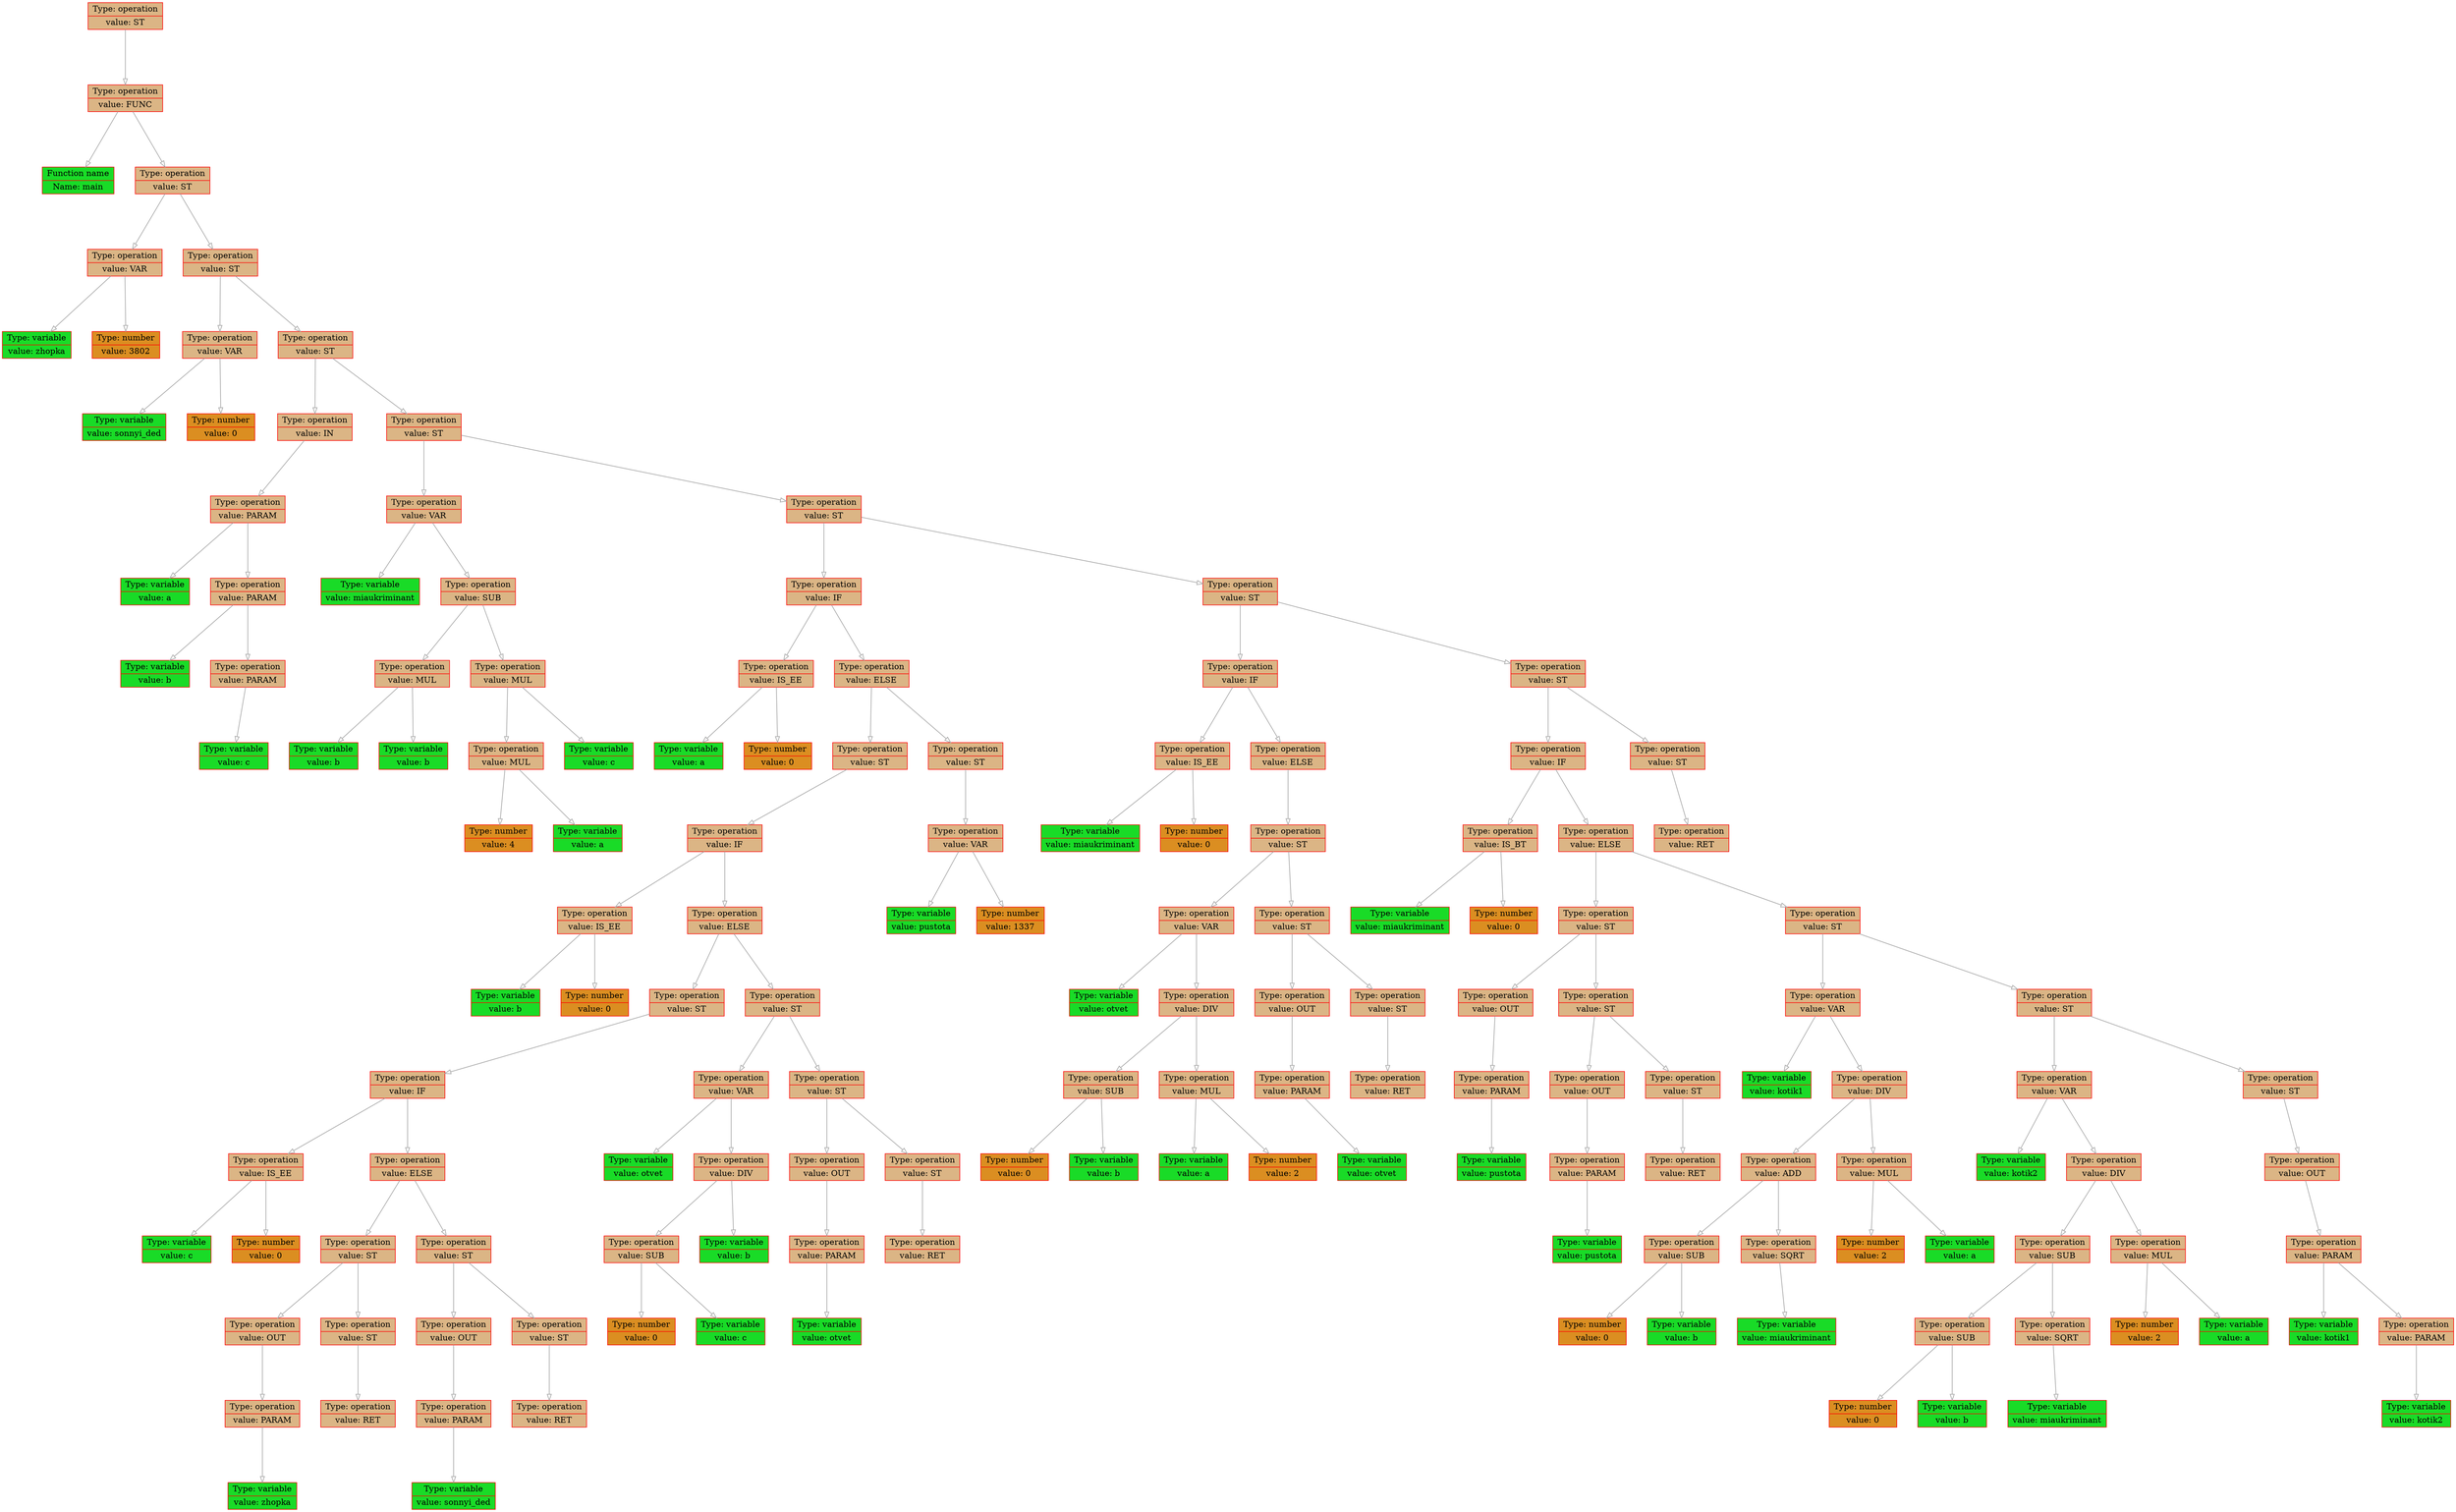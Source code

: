 
    digraph g {
        dpi      = 200;
        fontname = "Comic Sans MS";
        fontsize = 20;
        rankdir   =  TB;
        edge [color = darkgrey, arrowhead = onormal, arrowsize = 1, penwidth = 1.2]
        graph[fillcolor = lightgreen, ranksep = 1.3, nodesep = 0.5,
        style = "rounded, filled",color = green, penwidth = 2]

    Node0000024465c242c0[shape=record, width=0.2, style="filled", color="red", fillcolor="#DBB585",label=" {Type: operation | value: ST}"] 
 
Node0000024465c24260[shape=record, width=0.2, style="filled", color="red", fillcolor="#DBB585",label=" {Type: operation | value: FUNC}"] 
 
Node0000024465e11cc0[shape=record, width=0.2, style="filled", color="red", fillcolor="#19DB27",label=" {Function name | Name: main}"] 
 
Node0000024465c24170[shape=record, width=0.2, style="filled", color="red", fillcolor="#DBB585",label=" {Type: operation | value: ST}"] 
 
Node0000024465e11d50[shape=record, width=0.2, style="filled", color="red", fillcolor="#DBB585",label=" {Type: operation | value: VAR}"] 
 
Node0000024465e11cf0[shape=record, width=0.2, style="filled", color="red", fillcolor="#19DB27",label=" {Type: variable | value: zhopka}"] 
 
Node0000024465e11d20[shape=record, width=0.2, style="filled", color="red", fillcolor="#DB8E21",label=" {Type: number | value: 3802}"] 
 
Node0000024465c24140[shape=record, width=0.2, style="filled", color="red", fillcolor="#DBB585",label=" {Type: operation | value: ST}"] 
 
Node0000024465e1edd0[shape=record, width=0.2, style="filled", color="red", fillcolor="#DBB585",label=" {Type: operation | value: VAR}"] 
 
Node0000024465e11d80[shape=record, width=0.2, style="filled", color="red", fillcolor="#19DB27",label=" {Type: variable | value: sonnyi_ded}"] 
 
Node0000024465e11db0[shape=record, width=0.2, style="filled", color="red", fillcolor="#DB8E21",label=" {Type: number | value: 0}"] 
 
Node0000024465c240e0[shape=record, width=0.2, style="filled", color="red", fillcolor="#DBB585",label=" {Type: operation | value: ST}"] 
 
Node0000024465e1ef20[shape=record, width=0.2, style="filled", color="red", fillcolor="#DBB585",label=" {Type: operation | value: IN}"] 
 
Node0000024465e1eef0[shape=record, width=0.2, style="filled", color="red", fillcolor="#DBB585",label=" {Type: operation | value: PARAM}"] 
 
Node0000024465e1ee00[shape=record, width=0.2, style="filled", color="red", fillcolor="#19DB27",label=" {Type: variable | value: a}"] 
 
Node0000024465e1eec0[shape=record, width=0.2, style="filled", color="red", fillcolor="#DBB585",label=" {Type: operation | value: PARAM}"] 
 
Node0000024465e1ee30[shape=record, width=0.2, style="filled", color="red", fillcolor="#19DB27",label=" {Type: variable | value: b}"] 
 
Node0000024465e1ee90[shape=record, width=0.2, style="filled", color="red", fillcolor="#DBB585",label=" {Type: operation | value: PARAM}"] 
 
Node0000024465e1ee60[shape=record, width=0.2, style="filled", color="red", fillcolor="#19DB27",label=" {Type: variable | value: c}"] 
 
Node0000024465c240b0[shape=record, width=0.2, style="filled", color="red", fillcolor="#DBB585",label=" {Type: operation | value: ST}"] 
 
Node0000024465c22b60[shape=record, width=0.2, style="filled", color="red", fillcolor="#DBB585",label=" {Type: operation | value: VAR}"] 
 
Node0000024465c22b90[shape=record, width=0.2, style="filled", color="red", fillcolor="#19DB27",label=" {Type: variable | value: miaukriminant}"] 
 
Node0000024465c22b00[shape=record, width=0.2, style="filled", color="red", fillcolor="#DBB585",label=" {Type: operation | value: SUB}"] 
 
Node0000024465c22ad0[shape=record, width=0.2, style="filled", color="red", fillcolor="#DBB585",label=" {Type: operation | value: MUL}"] 
 
Node0000024465c22b30[shape=record, width=0.2, style="filled", color="red", fillcolor="#19DB27",label=" {Type: variable | value: b}"] 
 
Node0000024465c22920[shape=record, width=0.2, style="filled", color="red", fillcolor="#19DB27",label=" {Type: variable | value: b}"] 
 
Node0000024465c22bc0[shape=record, width=0.2, style="filled", color="red", fillcolor="#DBB585",label=" {Type: operation | value: MUL}"] 
 
Node0000024465c22c50[shape=record, width=0.2, style="filled", color="red", fillcolor="#DBB585",label=" {Type: operation | value: MUL}"] 
 
Node0000024465c22bf0[shape=record, width=0.2, style="filled", color="red", fillcolor="#DB8E21",label=" {Type: number | value: 4}"] 
 
Node0000024465c22c20[shape=record, width=0.2, style="filled", color="red", fillcolor="#19DB27",label=" {Type: variable | value: a}"] 
 
Node0000024465c228f0[shape=record, width=0.2, style="filled", color="red", fillcolor="#19DB27",label=" {Type: variable | value: c}"] 
 
Node0000024465c24470[shape=record, width=0.2, style="filled", color="red", fillcolor="#DBB585",label=" {Type: operation | value: ST}"] 
 
Node0000024465c22e50[shape=record, width=0.2, style="filled", color="red", fillcolor="#DBB585",label=" {Type: operation | value: IF}"] 
 
Node0000024465c22980[shape=record, width=0.2, style="filled", color="red", fillcolor="#DBB585",label=" {Type: operation | value: IS_EE}"] 
 
Node0000024465c22950[shape=record, width=0.2, style="filled", color="red", fillcolor="#19DB27",label=" {Type: variable | value: a}"] 
 
Node0000024465c229b0[shape=record, width=0.2, style="filled", color="red", fillcolor="#DB8E21",label=" {Type: number | value: 0}"] 
 
Node0000024465c233c0[shape=record, width=0.2, style="filled", color="red", fillcolor="#DBB585",label=" {Type: operation | value: ELSE}"] 
 
Node0000024465c22f10[shape=record, width=0.2, style="filled", color="red", fillcolor="#DBB585",label=" {Type: operation | value: ST}"] 
 
Node0000024465c22ee0[shape=record, width=0.2, style="filled", color="red", fillcolor="#DBB585",label=" {Type: operation | value: IF}"] 
 
Node0000024465c22a40[shape=record, width=0.2, style="filled", color="red", fillcolor="#DBB585",label=" {Type: operation | value: IS_EE}"] 
 
Node0000024465c229e0[shape=record, width=0.2, style="filled", color="red", fillcolor="#19DB27",label=" {Type: variable | value: b}"] 
 
Node0000024465c22a10[shape=record, width=0.2, style="filled", color="red", fillcolor="#DB8E21",label=" {Type: number | value: 0}"] 
 
Node0000024465c23330[shape=record, width=0.2, style="filled", color="red", fillcolor="#DBB585",label=" {Type: operation | value: ELSE}"] 
 
Node0000024465c22e20[shape=record, width=0.2, style="filled", color="red", fillcolor="#DBB585",label=" {Type: operation | value: ST}"] 
 
Node0000024465c23270[shape=record, width=0.2, style="filled", color="red", fillcolor="#DBB585",label=" {Type: operation | value: IF}"] 
 
Node0000024465c233f0[shape=record, width=0.2, style="filled", color="red", fillcolor="#DBB585",label=" {Type: operation | value: IS_EE}"] 
 
Node0000024465c22a70[shape=record, width=0.2, style="filled", color="red", fillcolor="#19DB27",label=" {Type: variable | value: c}"] 
 
Node0000024465c22aa0[shape=record, width=0.2, style="filled", color="red", fillcolor="#DB8E21",label=" {Type: number | value: 0}"] 
 
Node0000024465c23060[shape=record, width=0.2, style="filled", color="red", fillcolor="#DBB585",label=" {Type: operation | value: ELSE}"] 
 
Node0000024465c22d60[shape=record, width=0.2, style="filled", color="red", fillcolor="#DBB585",label=" {Type: operation | value: ST}"] 
 
Node0000024465c22e80[shape=record, width=0.2, style="filled", color="red", fillcolor="#DBB585",label=" {Type: operation | value: OUT}"] 
 
Node0000024465c23360[shape=record, width=0.2, style="filled", color="red", fillcolor="#DBB585",label=" {Type: operation | value: PARAM}"] 
 
Node0000024465c23450[shape=record, width=0.2, style="filled", color="red", fillcolor="#19DB27",label=" {Type: variable | value: zhopka}"] 
 
Node0000024465c23000[shape=record, width=0.2, style="filled", color="red", fillcolor="#DBB585",label=" {Type: operation | value: ST}"] 
 
Node0000024465c23480[shape=record, width=0.2, style="filled", color="red", fillcolor="#DBB585",label=" {Type: operation | value: RET}"] 
 
Node0000024465c230c0[shape=record, width=0.2, style="filled", color="red", fillcolor="#DBB585",label=" {Type: operation | value: ST}"] 
 
Node0000024465c22d30[shape=record, width=0.2, style="filled", color="red", fillcolor="#DBB585",label=" {Type: operation | value: OUT}"] 
 
Node0000024465c23420[shape=record, width=0.2, style="filled", color="red", fillcolor="#DBB585",label=" {Type: operation | value: PARAM}"] 
 
Node0000024465c23300[shape=record, width=0.2, style="filled", color="red", fillcolor="#19DB27",label=" {Type: variable | value: sonnyi_ded}"] 
 
Node0000024465c23030[shape=record, width=0.2, style="filled", color="red", fillcolor="#DBB585",label=" {Type: operation | value: ST}"] 
 
Node0000024465c22d00[shape=record, width=0.2, style="filled", color="red", fillcolor="#DBB585",label=" {Type: operation | value: RET}"] 
 
Node0000024465c23120[shape=record, width=0.2, style="filled", color="red", fillcolor="#DBB585",label=" {Type: operation | value: ST}"] 
 
Node0000024465c22d90[shape=record, width=0.2, style="filled", color="red", fillcolor="#DBB585",label=" {Type: operation | value: VAR}"] 
 
Node0000024465c22df0[shape=record, width=0.2, style="filled", color="red", fillcolor="#19DB27",label=" {Type: variable | value: otvet}"] 
 
Node0000024465c23210[shape=record, width=0.2, style="filled", color="red", fillcolor="#DBB585",label=" {Type: operation | value: DIV}"] 
 
Node0000024465c22fa0[shape=record, width=0.2, style="filled", color="red", fillcolor="#DBB585",label=" {Type: operation | value: SUB}"] 
 
Node0000024465c22f70[shape=record, width=0.2, style="filled", color="red", fillcolor="#DB8E21",label=" {Type: number | value: 0}"] 
 
Node0000024465c231b0[shape=record, width=0.2, style="filled", color="red", fillcolor="#19DB27",label=" {Type: variable | value: c}"] 
 
Node0000024465c232a0[shape=record, width=0.2, style="filled", color="red", fillcolor="#19DB27",label=" {Type: variable | value: b}"] 
 
Node0000024465c23240[shape=record, width=0.2, style="filled", color="red", fillcolor="#DBB585",label=" {Type: operation | value: ST}"] 
 
Node0000024465c22eb0[shape=record, width=0.2, style="filled", color="red", fillcolor="#DBB585",label=" {Type: operation | value: OUT}"] 
 
Node0000024465c231e0[shape=record, width=0.2, style="filled", color="red", fillcolor="#DBB585",label=" {Type: operation | value: PARAM}"] 
 
Node0000024465c23180[shape=record, width=0.2, style="filled", color="red", fillcolor="#19DB27",label=" {Type: variable | value: otvet}"] 
 
Node0000024465c230f0[shape=record, width=0.2, style="filled", color="red", fillcolor="#DBB585",label=" {Type: operation | value: ST}"] 
 
Node0000024465c22dc0[shape=record, width=0.2, style="filled", color="red", fillcolor="#DBB585",label=" {Type: operation | value: RET}"] 
 
Node0000024465c23390[shape=record, width=0.2, style="filled", color="red", fillcolor="#DBB585",label=" {Type: operation | value: ST}"] 
 
Node0000024465c23150[shape=record, width=0.2, style="filled", color="red", fillcolor="#DBB585",label=" {Type: operation | value: VAR}"] 
 
Node0000024465c23090[shape=record, width=0.2, style="filled", color="red", fillcolor="#19DB27",label=" {Type: variable | value: pustota}"] 
 
Node0000024465c232d0[shape=record, width=0.2, style="filled", color="red", fillcolor="#DB8E21",label=" {Type: number | value: 1337}"] 
 
Node0000024465c24350[shape=record, width=0.2, style="filled", color="red", fillcolor="#DBB585",label=" {Type: operation | value: ST}"] 
 
Node0000024465c237b0[shape=record, width=0.2, style="filled", color="red", fillcolor="#DBB585",label=" {Type: operation | value: IF}"] 
 
Node0000024465c238a0[shape=record, width=0.2, style="filled", color="red", fillcolor="#DBB585",label=" {Type: operation | value: IS_EE}"] 
 
Node0000024465c22f40[shape=record, width=0.2, style="filled", color="red", fillcolor="#19DB27",label=" {Type: variable | value: miaukriminant}"] 
 
Node0000024465c22fd0[shape=record, width=0.2, style="filled", color="red", fillcolor="#DB8E21",label=" {Type: number | value: 0}"] 
 
Node0000024465c23930[shape=record, width=0.2, style="filled", color="red", fillcolor="#DBB585",label=" {Type: operation | value: ELSE}"] 
 
Node0000024465c23900[shape=record, width=0.2, style="filled", color="red", fillcolor="#DBB585",label=" {Type: operation | value: ST}"] 
 
Node0000024465c23780[shape=record, width=0.2, style="filled", color="red", fillcolor="#DBB585",label=" {Type: operation | value: VAR}"] 
 
Node0000024465c23c00[shape=record, width=0.2, style="filled", color="red", fillcolor="#19DB27",label=" {Type: variable | value: otvet}"] 
 
Node0000024465c23b40[shape=record, width=0.2, style="filled", color="red", fillcolor="#DBB585",label=" {Type: operation | value: DIV}"] 
 
Node0000024465c23990[shape=record, width=0.2, style="filled", color="red", fillcolor="#DBB585",label=" {Type: operation | value: SUB}"] 
 
Node0000024465c23540[shape=record, width=0.2, style="filled", color="red", fillcolor="#DB8E21",label=" {Type: number | value: 0}"] 
 
Node0000024465c23510[shape=record, width=0.2, style="filled", color="red", fillcolor="#19DB27",label=" {Type: variable | value: b}"] 
 
Node0000024465c23c60[shape=record, width=0.2, style="filled", color="red", fillcolor="#DBB585",label=" {Type: operation | value: MUL}"] 
 
Node0000024465c23750[shape=record, width=0.2, style="filled", color="red", fillcolor="#19DB27",label=" {Type: variable | value: a}"] 
 
Node0000024465c235d0[shape=record, width=0.2, style="filled", color="red", fillcolor="#DB8E21",label=" {Type: number | value: 2}"] 
 
Node0000024465c238d0[shape=record, width=0.2, style="filled", color="red", fillcolor="#DBB585",label=" {Type: operation | value: ST}"] 
 
Node0000024465c23b70[shape=record, width=0.2, style="filled", color="red", fillcolor="#DBB585",label=" {Type: operation | value: OUT}"] 
 
Node0000024465c239c0[shape=record, width=0.2, style="filled", color="red", fillcolor="#DBB585",label=" {Type: operation | value: PARAM}"] 
 
Node0000024465c23870[shape=record, width=0.2, style="filled", color="red", fillcolor="#19DB27",label=" {Type: variable | value: otvet}"] 
 
Node0000024465c236f0[shape=record, width=0.2, style="filled", color="red", fillcolor="#DBB585",label=" {Type: operation | value: ST}"] 
 
Node0000024465c23570[shape=record, width=0.2, style="filled", color="red", fillcolor="#DBB585",label=" {Type: operation | value: RET}"] 
 
Node0000024465c24440[shape=record, width=0.2, style="filled", color="red", fillcolor="#DBB585",label=" {Type: operation | value: ST}"] 
 
Node0000024465c24380[shape=record, width=0.2, style="filled", color="red", fillcolor="#DBB585",label=" {Type: operation | value: IF}"] 
 
Node0000024465c235a0[shape=record, width=0.2, style="filled", color="red", fillcolor="#DBB585",label=" {Type: operation | value: IS_BT}"] 
 
Node0000024465c23c90[shape=record, width=0.2, style="filled", color="red", fillcolor="#19DB27",label=" {Type: variable | value: miaukriminant}"] 
 
Node0000024465c23bd0[shape=record, width=0.2, style="filled", color="red", fillcolor="#DB8E21",label=" {Type: number | value: 0}"] 
 
Node0000024465c23f60[shape=record, width=0.2, style="filled", color="red", fillcolor="#DBB585",label=" {Type: operation | value: ELSE}"] 
 
Node0000024465c23690[shape=record, width=0.2, style="filled", color="red", fillcolor="#DBB585",label=" {Type: operation | value: ST}"] 
 
Node0000024465c23ba0[shape=record, width=0.2, style="filled", color="red", fillcolor="#DBB585",label=" {Type: operation | value: OUT}"] 
 
Node0000024465c23c30[shape=record, width=0.2, style="filled", color="red", fillcolor="#DBB585",label=" {Type: operation | value: PARAM}"] 
 
Node0000024465c23960[shape=record, width=0.2, style="filled", color="red", fillcolor="#19DB27",label=" {Type: variable | value: pustota}"] 
 
Node0000024465c23720[shape=record, width=0.2, style="filled", color="red", fillcolor="#DBB585",label=" {Type: operation | value: ST}"] 
 
Node0000024465c23630[shape=record, width=0.2, style="filled", color="red", fillcolor="#DBB585",label=" {Type: operation | value: OUT}"] 
 
Node0000024465c239f0[shape=record, width=0.2, style="filled", color="red", fillcolor="#DBB585",label=" {Type: operation | value: PARAM}"] 
 
Node0000024465c23600[shape=record, width=0.2, style="filled", color="red", fillcolor="#19DB27",label=" {Type: variable | value: pustota}"] 
 
Node0000024465c23660[shape=record, width=0.2, style="filled", color="red", fillcolor="#DBB585",label=" {Type: operation | value: ST}"] 
 
Node0000024465c23ae0[shape=record, width=0.2, style="filled", color="red", fillcolor="#DBB585",label=" {Type: operation | value: RET}"] 
 
Node0000024465c23d50[shape=record, width=0.2, style="filled", color="red", fillcolor="#DBB585",label=" {Type: operation | value: ST}"] 
 
Node0000024465c243b0[shape=record, width=0.2, style="filled", color="red", fillcolor="#DBB585",label=" {Type: operation | value: VAR}"] 
 
Node0000024465c23b10[shape=record, width=0.2, style="filled", color="red", fillcolor="#19DB27",label=" {Type: variable | value: kotik1}"] 
 
Node0000024465c23de0[shape=record, width=0.2, style="filled", color="red", fillcolor="#DBB585",label=" {Type: operation | value: DIV}"] 
 
Node0000024465c23a50[shape=record, width=0.2, style="filled", color="red", fillcolor="#DBB585",label=" {Type: operation | value: ADD}"] 
 
Node0000024465c23810[shape=record, width=0.2, style="filled", color="red", fillcolor="#DBB585",label=" {Type: operation | value: SUB}"] 
 
Node0000024465c236c0[shape=record, width=0.2, style="filled", color="red", fillcolor="#DB8E21",label=" {Type: number | value: 0}"] 
 
Node0000024465c237e0[shape=record, width=0.2, style="filled", color="red", fillcolor="#19DB27",label=" {Type: variable | value: b}"] 
 
Node0000024465c23a20[shape=record, width=0.2, style="filled", color="red", fillcolor="#DBB585",label=" {Type: operation | value: SQRT}"] 
 
Node0000024465c23840[shape=record, width=0.2, style="filled", color="red", fillcolor="#19DB27",label=" {Type: variable | value: miaukriminant}"] 
 
Node0000024465c24110[shape=record, width=0.2, style="filled", color="red", fillcolor="#DBB585",label=" {Type: operation | value: MUL}"] 
 
Node0000024465c23a80[shape=record, width=0.2, style="filled", color="red", fillcolor="#DB8E21",label=" {Type: number | value: 2}"] 
 
Node0000024465c23ab0[shape=record, width=0.2, style="filled", color="red", fillcolor="#19DB27",label=" {Type: variable | value: a}"] 
 
Node0000024465c24320[shape=record, width=0.2, style="filled", color="red", fillcolor="#DBB585",label=" {Type: operation | value: ST}"] 
 
Node0000024465c24230[shape=record, width=0.2, style="filled", color="red", fillcolor="#DBB585",label=" {Type: operation | value: VAR}"] 
 
Node0000024465c23f00[shape=record, width=0.2, style="filled", color="red", fillcolor="#19DB27",label=" {Type: variable | value: kotik2}"] 
 
Node0000024465c24050[shape=record, width=0.2, style="filled", color="red", fillcolor="#DBB585",label=" {Type: operation | value: DIV}"] 
 
Node0000024465c241d0[shape=record, width=0.2, style="filled", color="red", fillcolor="#DBB585",label=" {Type: operation | value: SUB}"] 
 
Node0000024465c23ff0[shape=record, width=0.2, style="filled", color="red", fillcolor="#DBB585",label=" {Type: operation | value: SUB}"] 
 
Node0000024465c23f90[shape=record, width=0.2, style="filled", color="red", fillcolor="#DB8E21",label=" {Type: number | value: 0}"] 
 
Node0000024465c24200[shape=record, width=0.2, style="filled", color="red", fillcolor="#19DB27",label=" {Type: variable | value: b}"] 
 
Node0000024465c23ea0[shape=record, width=0.2, style="filled", color="red", fillcolor="#DBB585",label=" {Type: operation | value: SQRT}"] 
 
Node0000024465c23e70[shape=record, width=0.2, style="filled", color="red", fillcolor="#19DB27",label=" {Type: variable | value: miaukriminant}"] 
 
Node0000024465c24020[shape=record, width=0.2, style="filled", color="red", fillcolor="#DBB585",label=" {Type: operation | value: MUL}"] 
 
Node0000024465c23fc0[shape=record, width=0.2, style="filled", color="red", fillcolor="#DB8E21",label=" {Type: number | value: 2}"] 
 
Node0000024465c23e10[shape=record, width=0.2, style="filled", color="red", fillcolor="#19DB27",label=" {Type: variable | value: a}"] 
 
Node0000024465c24410[shape=record, width=0.2, style="filled", color="red", fillcolor="#DBB585",label=" {Type: operation | value: ST}"] 
 
Node0000024465c241a0[shape=record, width=0.2, style="filled", color="red", fillcolor="#DBB585",label=" {Type: operation | value: OUT}"] 
 
Node0000024465c23f30[shape=record, width=0.2, style="filled", color="red", fillcolor="#DBB585",label=" {Type: operation | value: PARAM}"] 
 
Node0000024465c242f0[shape=record, width=0.2, style="filled", color="red", fillcolor="#19DB27",label=" {Type: variable | value: kotik1}"] 
 
Node0000024465c243e0[shape=record, width=0.2, style="filled", color="red", fillcolor="#DBB585",label=" {Type: operation | value: PARAM}"] 
 
Node0000024465c23ed0[shape=record, width=0.2, style="filled", color="red", fillcolor="#19DB27",label=" {Type: variable | value: kotik2}"] 
 
Node0000024465c24080[shape=record, width=0.2, style="filled", color="red", fillcolor="#DBB585",label=" {Type: operation | value: ST}"] 
 
Node0000024465c24290[shape=record, width=0.2, style="filled", color="red", fillcolor="#DBB585",label=" {Type: operation | value: RET}"] 
 
Node0000024465c242c0->Node0000024465c24260
Node0000024465c24260->Node0000024465e11cc0
Node0000024465c24260->Node0000024465c24170
Node0000024465c24170->Node0000024465e11d50
Node0000024465e11d50->Node0000024465e11cf0
Node0000024465e11d50->Node0000024465e11d20
Node0000024465c24170->Node0000024465c24140
Node0000024465c24140->Node0000024465e1edd0
Node0000024465e1edd0->Node0000024465e11d80
Node0000024465e1edd0->Node0000024465e11db0
Node0000024465c24140->Node0000024465c240e0
Node0000024465c240e0->Node0000024465e1ef20
Node0000024465e1ef20->Node0000024465e1eef0
Node0000024465e1eef0->Node0000024465e1ee00
Node0000024465e1eef0->Node0000024465e1eec0
Node0000024465e1eec0->Node0000024465e1ee30
Node0000024465e1eec0->Node0000024465e1ee90
Node0000024465e1ee90->Node0000024465e1ee60
Node0000024465c240e0->Node0000024465c240b0
Node0000024465c240b0->Node0000024465c22b60
Node0000024465c22b60->Node0000024465c22b90
Node0000024465c22b60->Node0000024465c22b00
Node0000024465c22b00->Node0000024465c22ad0
Node0000024465c22ad0->Node0000024465c22b30
Node0000024465c22ad0->Node0000024465c22920
Node0000024465c22b00->Node0000024465c22bc0
Node0000024465c22bc0->Node0000024465c22c50
Node0000024465c22c50->Node0000024465c22bf0
Node0000024465c22c50->Node0000024465c22c20
Node0000024465c22bc0->Node0000024465c228f0
Node0000024465c240b0->Node0000024465c24470
Node0000024465c24470->Node0000024465c22e50
Node0000024465c22e50->Node0000024465c22980
Node0000024465c22980->Node0000024465c22950
Node0000024465c22980->Node0000024465c229b0
Node0000024465c22e50->Node0000024465c233c0
Node0000024465c233c0->Node0000024465c22f10
Node0000024465c22f10->Node0000024465c22ee0
Node0000024465c22ee0->Node0000024465c22a40
Node0000024465c22a40->Node0000024465c229e0
Node0000024465c22a40->Node0000024465c22a10
Node0000024465c22ee0->Node0000024465c23330
Node0000024465c23330->Node0000024465c22e20
Node0000024465c22e20->Node0000024465c23270
Node0000024465c23270->Node0000024465c233f0
Node0000024465c233f0->Node0000024465c22a70
Node0000024465c233f0->Node0000024465c22aa0
Node0000024465c23270->Node0000024465c23060
Node0000024465c23060->Node0000024465c22d60
Node0000024465c22d60->Node0000024465c22e80
Node0000024465c22e80->Node0000024465c23360
Node0000024465c23360->Node0000024465c23450
Node0000024465c22d60->Node0000024465c23000
Node0000024465c23000->Node0000024465c23480
Node0000024465c23060->Node0000024465c230c0
Node0000024465c230c0->Node0000024465c22d30
Node0000024465c22d30->Node0000024465c23420
Node0000024465c23420->Node0000024465c23300
Node0000024465c230c0->Node0000024465c23030
Node0000024465c23030->Node0000024465c22d00
Node0000024465c23330->Node0000024465c23120
Node0000024465c23120->Node0000024465c22d90
Node0000024465c22d90->Node0000024465c22df0
Node0000024465c22d90->Node0000024465c23210
Node0000024465c23210->Node0000024465c22fa0
Node0000024465c22fa0->Node0000024465c22f70
Node0000024465c22fa0->Node0000024465c231b0
Node0000024465c23210->Node0000024465c232a0
Node0000024465c23120->Node0000024465c23240
Node0000024465c23240->Node0000024465c22eb0
Node0000024465c22eb0->Node0000024465c231e0
Node0000024465c231e0->Node0000024465c23180
Node0000024465c23240->Node0000024465c230f0
Node0000024465c230f0->Node0000024465c22dc0
Node0000024465c233c0->Node0000024465c23390
Node0000024465c23390->Node0000024465c23150
Node0000024465c23150->Node0000024465c23090
Node0000024465c23150->Node0000024465c232d0
Node0000024465c24470->Node0000024465c24350
Node0000024465c24350->Node0000024465c237b0
Node0000024465c237b0->Node0000024465c238a0
Node0000024465c238a0->Node0000024465c22f40
Node0000024465c238a0->Node0000024465c22fd0
Node0000024465c237b0->Node0000024465c23930
Node0000024465c23930->Node0000024465c23900
Node0000024465c23900->Node0000024465c23780
Node0000024465c23780->Node0000024465c23c00
Node0000024465c23780->Node0000024465c23b40
Node0000024465c23b40->Node0000024465c23990
Node0000024465c23990->Node0000024465c23540
Node0000024465c23990->Node0000024465c23510
Node0000024465c23b40->Node0000024465c23c60
Node0000024465c23c60->Node0000024465c23750
Node0000024465c23c60->Node0000024465c235d0
Node0000024465c23900->Node0000024465c238d0
Node0000024465c238d0->Node0000024465c23b70
Node0000024465c23b70->Node0000024465c239c0
Node0000024465c239c0->Node0000024465c23870
Node0000024465c238d0->Node0000024465c236f0
Node0000024465c236f0->Node0000024465c23570
Node0000024465c24350->Node0000024465c24440
Node0000024465c24440->Node0000024465c24380
Node0000024465c24380->Node0000024465c235a0
Node0000024465c235a0->Node0000024465c23c90
Node0000024465c235a0->Node0000024465c23bd0
Node0000024465c24380->Node0000024465c23f60
Node0000024465c23f60->Node0000024465c23690
Node0000024465c23690->Node0000024465c23ba0
Node0000024465c23ba0->Node0000024465c23c30
Node0000024465c23c30->Node0000024465c23960
Node0000024465c23690->Node0000024465c23720
Node0000024465c23720->Node0000024465c23630
Node0000024465c23630->Node0000024465c239f0
Node0000024465c239f0->Node0000024465c23600
Node0000024465c23720->Node0000024465c23660
Node0000024465c23660->Node0000024465c23ae0
Node0000024465c23f60->Node0000024465c23d50
Node0000024465c23d50->Node0000024465c243b0
Node0000024465c243b0->Node0000024465c23b10
Node0000024465c243b0->Node0000024465c23de0
Node0000024465c23de0->Node0000024465c23a50
Node0000024465c23a50->Node0000024465c23810
Node0000024465c23810->Node0000024465c236c0
Node0000024465c23810->Node0000024465c237e0
Node0000024465c23a50->Node0000024465c23a20
Node0000024465c23a20->Node0000024465c23840
Node0000024465c23de0->Node0000024465c24110
Node0000024465c24110->Node0000024465c23a80
Node0000024465c24110->Node0000024465c23ab0
Node0000024465c23d50->Node0000024465c24320
Node0000024465c24320->Node0000024465c24230
Node0000024465c24230->Node0000024465c23f00
Node0000024465c24230->Node0000024465c24050
Node0000024465c24050->Node0000024465c241d0
Node0000024465c241d0->Node0000024465c23ff0
Node0000024465c23ff0->Node0000024465c23f90
Node0000024465c23ff0->Node0000024465c24200
Node0000024465c241d0->Node0000024465c23ea0
Node0000024465c23ea0->Node0000024465c23e70
Node0000024465c24050->Node0000024465c24020
Node0000024465c24020->Node0000024465c23fc0
Node0000024465c24020->Node0000024465c23e10
Node0000024465c24320->Node0000024465c24410
Node0000024465c24410->Node0000024465c241a0
Node0000024465c241a0->Node0000024465c23f30
Node0000024465c23f30->Node0000024465c242f0
Node0000024465c23f30->Node0000024465c243e0
Node0000024465c243e0->Node0000024465c23ed0
Node0000024465c24440->Node0000024465c24080
Node0000024465c24080->Node0000024465c24290
}
